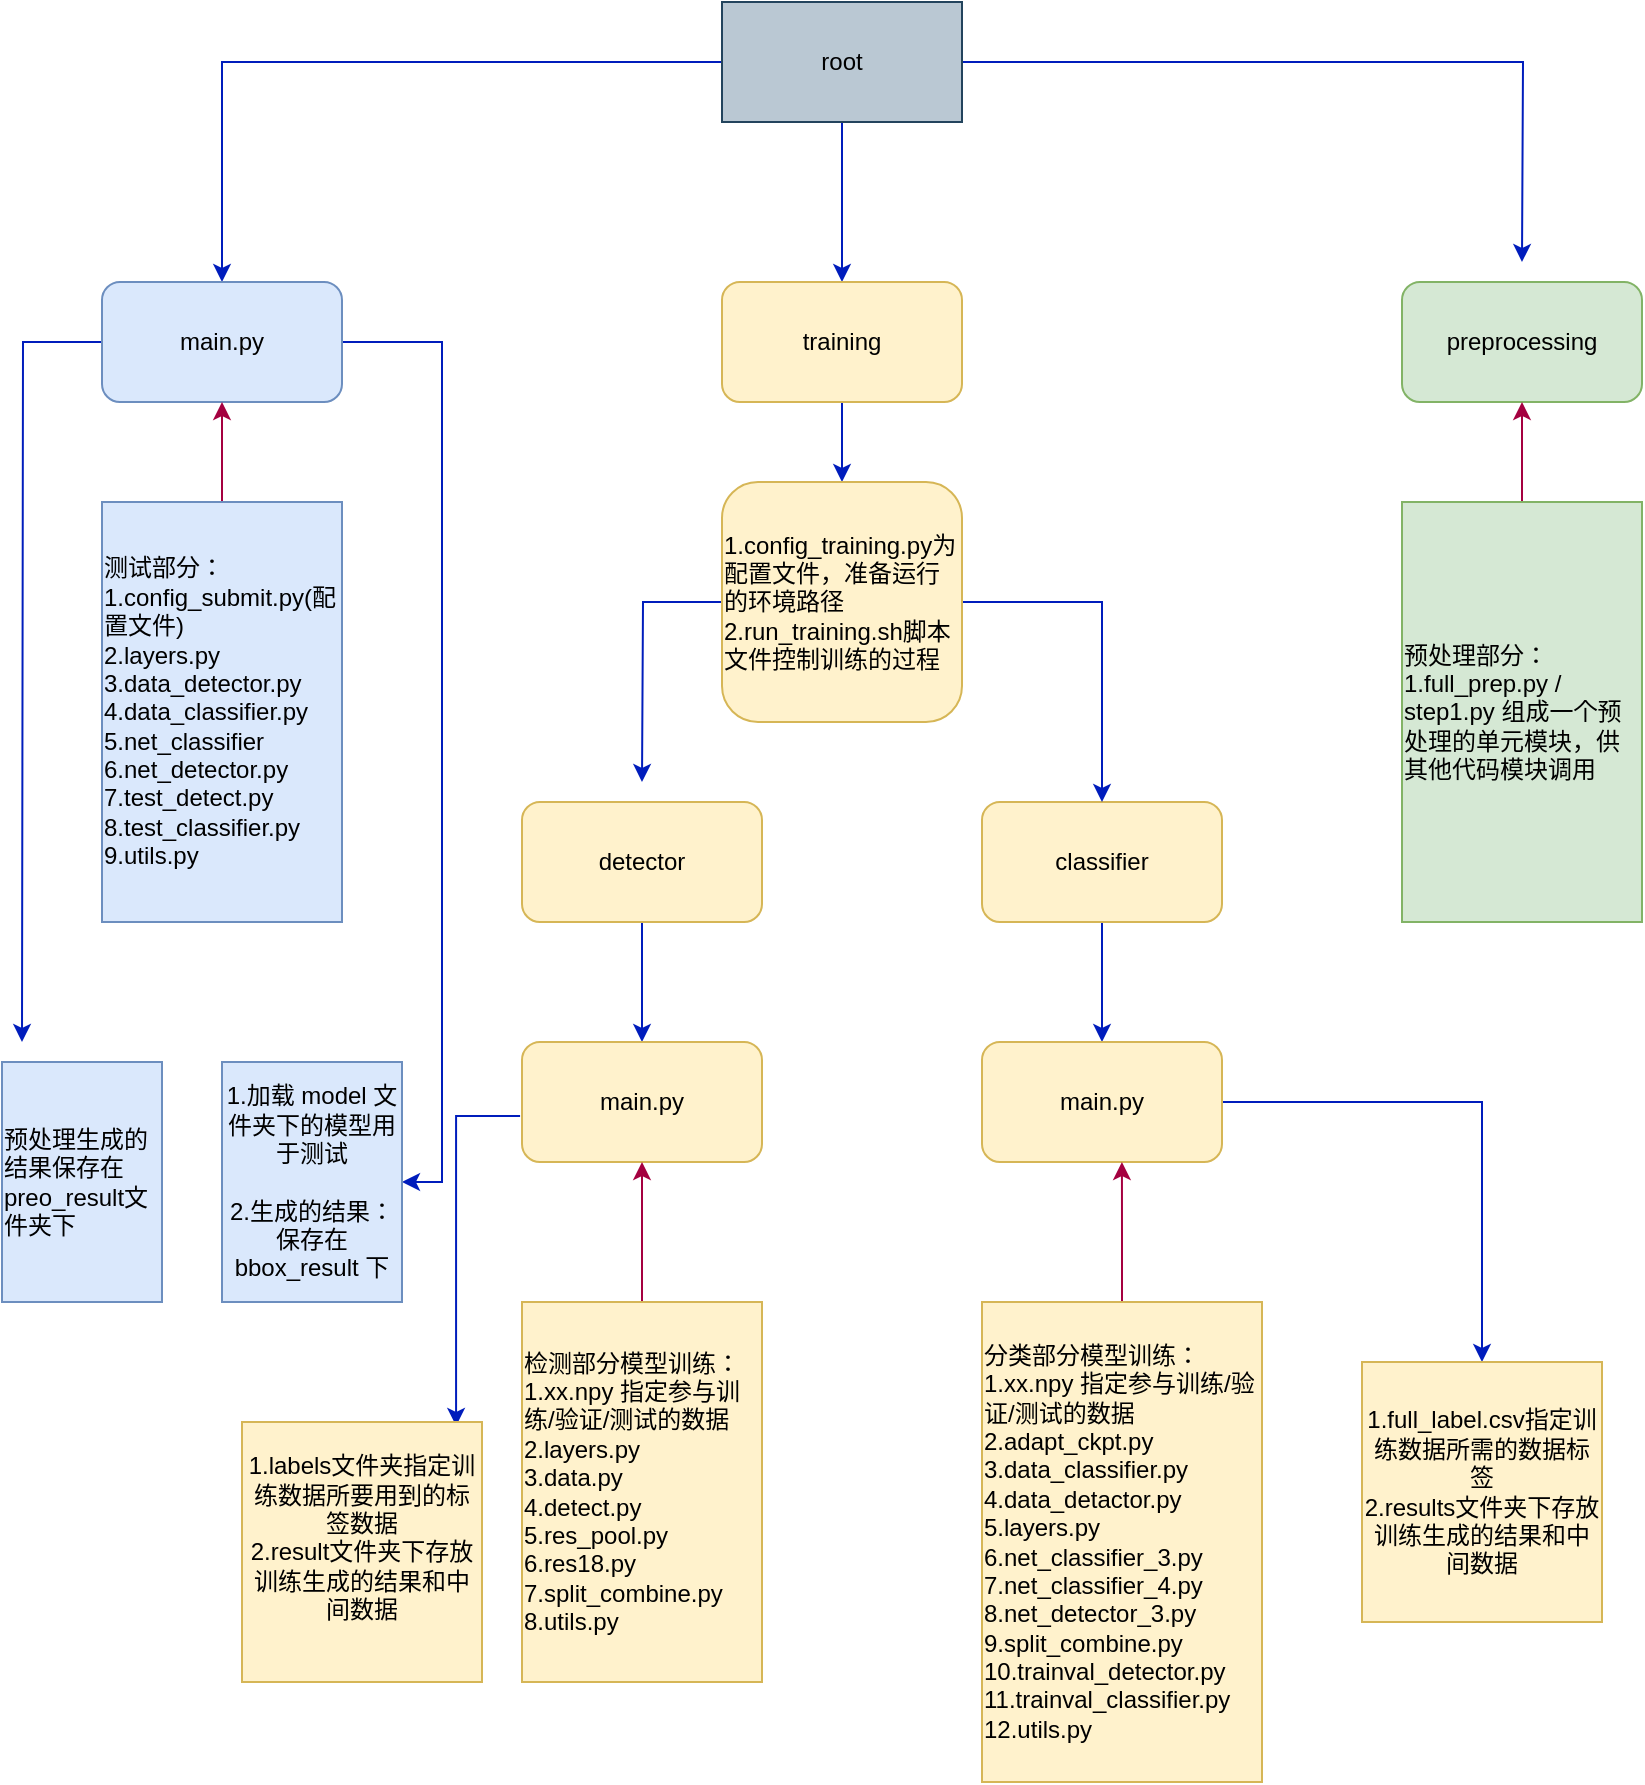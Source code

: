 <mxfile version="10.5.8" type="github"><diagram id="Y47cfH1cjhCvVwmgLRFj" name="Page-1"><mxGraphModel dx="2221" dy="793" grid="1" gridSize="10" guides="1" tooltips="1" connect="1" arrows="1" fold="1" page="1" pageScale="1" pageWidth="827" pageHeight="1169" math="0" shadow="0"><root><mxCell id="0"/><mxCell id="1" parent="0"/><mxCell id="hbNIhfZKZBVI0-M5QNn9-2" style="edgeStyle=orthogonalEdgeStyle;rounded=0;orthogonalLoop=1;jettySize=auto;html=1;fillColor=#0050ef;strokeColor=#001DBC;" edge="1" parent="1" source="hbNIhfZKZBVI0-M5QNn9-1" target="hbNIhfZKZBVI0-M5QNn9-3"><mxGeometry relative="1" as="geometry"><mxPoint x="80" y="160" as="targetPoint"/></mxGeometry></mxCell><mxCell id="hbNIhfZKZBVI0-M5QNn9-8" style="edgeStyle=orthogonalEdgeStyle;rounded=0;orthogonalLoop=1;jettySize=auto;html=1;fillColor=#0050ef;strokeColor=#001DBC;" edge="1" parent="1" source="hbNIhfZKZBVI0-M5QNn9-1" target="hbNIhfZKZBVI0-M5QNn9-5"><mxGeometry relative="1" as="geometry"/></mxCell><mxCell id="hbNIhfZKZBVI0-M5QNn9-9" style="edgeStyle=orthogonalEdgeStyle;rounded=0;orthogonalLoop=1;jettySize=auto;html=1;fillColor=#0050ef;strokeColor=#001DBC;" edge="1" parent="1" source="hbNIhfZKZBVI0-M5QNn9-1"><mxGeometry relative="1" as="geometry"><mxPoint x="720" y="150" as="targetPoint"/></mxGeometry></mxCell><mxCell id="hbNIhfZKZBVI0-M5QNn9-1" value="root" style="rounded=0;whiteSpace=wrap;html=1;fillColor=#bac8d3;strokeColor=#23445d;" vertex="1" parent="1"><mxGeometry x="320" y="20" width="120" height="60" as="geometry"/></mxCell><mxCell id="hbNIhfZKZBVI0-M5QNn9-18" style="edgeStyle=orthogonalEdgeStyle;rounded=0;orthogonalLoop=1;jettySize=auto;html=1;exitX=1;exitY=0.5;exitDx=0;exitDy=0;entryX=1;entryY=0.5;entryDx=0;entryDy=0;fillColor=#0050ef;strokeColor=#001DBC;" edge="1" parent="1" source="hbNIhfZKZBVI0-M5QNn9-3" target="hbNIhfZKZBVI0-M5QNn9-17"><mxGeometry relative="1" as="geometry"/></mxCell><mxCell id="hbNIhfZKZBVI0-M5QNn9-27" style="edgeStyle=orthogonalEdgeStyle;rounded=0;orthogonalLoop=1;jettySize=auto;html=1;fillColor=#0050ef;strokeColor=#001DBC;" edge="1" parent="1" source="hbNIhfZKZBVI0-M5QNn9-3"><mxGeometry relative="1" as="geometry"><mxPoint x="-30" y="540" as="targetPoint"/></mxGeometry></mxCell><mxCell id="hbNIhfZKZBVI0-M5QNn9-3" value="main.py" style="rounded=1;whiteSpace=wrap;html=1;fillColor=#dae8fc;strokeColor=#6c8ebf;" vertex="1" parent="1"><mxGeometry x="10" y="160" width="120" height="60" as="geometry"/></mxCell><mxCell id="hbNIhfZKZBVI0-M5QNn9-33" value="" style="edgeStyle=orthogonalEdgeStyle;rounded=0;orthogonalLoop=1;jettySize=auto;html=1;strokeColor=#001DBC;fillColor=#0050ef;" edge="1" parent="1" source="hbNIhfZKZBVI0-M5QNn9-5" target="hbNIhfZKZBVI0-M5QNn9-32"><mxGeometry relative="1" as="geometry"/></mxCell><mxCell id="hbNIhfZKZBVI0-M5QNn9-5" value="training" style="rounded=1;whiteSpace=wrap;html=1;fillColor=#fff2cc;strokeColor=#d6b656;" vertex="1" parent="1"><mxGeometry x="320" y="160" width="120" height="60" as="geometry"/></mxCell><mxCell id="hbNIhfZKZBVI0-M5QNn9-7" value="preprocessing" style="rounded=1;whiteSpace=wrap;html=1;fillColor=#d5e8d4;strokeColor=#82b366;" vertex="1" parent="1"><mxGeometry x="660" y="160" width="120" height="60" as="geometry"/></mxCell><mxCell id="hbNIhfZKZBVI0-M5QNn9-13" value="" style="edgeStyle=orthogonalEdgeStyle;rounded=0;orthogonalLoop=1;jettySize=auto;html=1;fillColor=#d80073;strokeColor=#A50040;" edge="1" parent="1" source="hbNIhfZKZBVI0-M5QNn9-11" target="hbNIhfZKZBVI0-M5QNn9-3"><mxGeometry relative="1" as="geometry"/></mxCell><mxCell id="hbNIhfZKZBVI0-M5QNn9-11" value="&lt;div align=&quot;left&quot;&gt;测试部分：&lt;br&gt;&lt;/div&gt;&lt;div align=&quot;left&quot;&gt;1.config_submit.py(配置文件)&lt;/div&gt;&lt;div align=&quot;left&quot;&gt;2.layers.py&lt;/div&gt;&lt;div align=&quot;left&quot;&gt;3.data_detector.py&lt;/div&gt;&lt;div align=&quot;left&quot;&gt;4.data_classifier.py&lt;/div&gt;&lt;div align=&quot;left&quot;&gt;5.net_classifier&lt;/div&gt;&lt;div align=&quot;left&quot;&gt;6.net_detector.py&lt;/div&gt;&lt;div align=&quot;left&quot;&gt;7.test_detect.py&lt;/div&gt;&lt;div align=&quot;left&quot;&gt;8.test_classifier.py&lt;/div&gt;&lt;div align=&quot;left&quot;&gt;9.utils.py&lt;br&gt;&lt;/div&gt;" style="rounded=0;whiteSpace=wrap;html=1;fillColor=#dae8fc;strokeColor=#6c8ebf;" vertex="1" parent="1"><mxGeometry x="10" y="270" width="120" height="210" as="geometry"/></mxCell><mxCell id="hbNIhfZKZBVI0-M5QNn9-16" value="" style="edgeStyle=orthogonalEdgeStyle;rounded=0;orthogonalLoop=1;jettySize=auto;html=1;fillColor=#d80073;strokeColor=#A50040;" edge="1" parent="1" source="hbNIhfZKZBVI0-M5QNn9-14" target="hbNIhfZKZBVI0-M5QNn9-7"><mxGeometry relative="1" as="geometry"/></mxCell><mxCell id="hbNIhfZKZBVI0-M5QNn9-14" value="&lt;div align=&quot;left&quot;&gt;预处理部分：&lt;/div&gt;&lt;div align=&quot;left&quot;&gt;1.full_prep.py / step1.py 组成一个预处理的单元模块，供其他代码模块调用&lt;br&gt;&lt;/div&gt;" style="rounded=0;whiteSpace=wrap;html=1;fillColor=#d5e8d4;strokeColor=#82b366;" vertex="1" parent="1"><mxGeometry x="660" y="270" width="120" height="210" as="geometry"/></mxCell><mxCell id="hbNIhfZKZBVI0-M5QNn9-17" value="&lt;div&gt;1.加载 model 文件夹下的模型用于测试&lt;/div&gt;&lt;div&gt;&lt;br&gt;&lt;/div&gt;&lt;div&gt;2.生成的结果：&lt;/div&gt;&lt;div&gt;保存在bbox_result 下&lt;br&gt;&lt;/div&gt;" style="rounded=0;whiteSpace=wrap;html=1;fillColor=#dae8fc;strokeColor=#6c8ebf;" vertex="1" parent="1"><mxGeometry x="70" y="550" width="90" height="120" as="geometry"/></mxCell><mxCell id="hbNIhfZKZBVI0-M5QNn9-19" value="&lt;div align=&quot;left&quot;&gt;预处理生成的结果保存在preo_result文件夹下&lt;br&gt;&lt;/div&gt;" style="rounded=0;whiteSpace=wrap;html=1;fillColor=#dae8fc;strokeColor=#6c8ebf;" vertex="1" parent="1"><mxGeometry x="-40" y="550" width="80" height="120" as="geometry"/></mxCell><mxCell id="hbNIhfZKZBVI0-M5QNn9-41" style="edgeStyle=orthogonalEdgeStyle;rounded=0;orthogonalLoop=1;jettySize=auto;html=1;strokeColor=#001DBC;entryX=0.5;entryY=0;entryDx=0;entryDy=0;fillColor=#0050ef;" edge="1" parent="1" source="hbNIhfZKZBVI0-M5QNn9-28" target="hbNIhfZKZBVI0-M5QNn9-38"><mxGeometry relative="1" as="geometry"><mxPoint x="280" y="530" as="targetPoint"/></mxGeometry></mxCell><mxCell id="hbNIhfZKZBVI0-M5QNn9-28" value="detector" style="rounded=1;whiteSpace=wrap;html=1;fillColor=#fff2cc;strokeColor=#d6b656;" vertex="1" parent="1"><mxGeometry x="220" y="420" width="120" height="60" as="geometry"/></mxCell><mxCell id="hbNIhfZKZBVI0-M5QNn9-43" style="edgeStyle=orthogonalEdgeStyle;rounded=0;orthogonalLoop=1;jettySize=auto;html=1;entryX=0.5;entryY=0;entryDx=0;entryDy=0;strokeColor=#001DBC;fillColor=#0050ef;" edge="1" parent="1" source="hbNIhfZKZBVI0-M5QNn9-29" target="hbNIhfZKZBVI0-M5QNn9-39"><mxGeometry relative="1" as="geometry"/></mxCell><mxCell id="hbNIhfZKZBVI0-M5QNn9-29" value="classifier" style="rounded=1;whiteSpace=wrap;html=1;fillColor=#fff2cc;strokeColor=#d6b656;" vertex="1" parent="1"><mxGeometry x="450" y="420" width="120" height="60" as="geometry"/></mxCell><mxCell id="hbNIhfZKZBVI0-M5QNn9-35" style="edgeStyle=orthogonalEdgeStyle;rounded=0;orthogonalLoop=1;jettySize=auto;html=1;strokeColor=#001DBC;fillColor=#0050ef;" edge="1" parent="1" source="hbNIhfZKZBVI0-M5QNn9-32"><mxGeometry relative="1" as="geometry"><mxPoint x="280" y="410" as="targetPoint"/></mxGeometry></mxCell><mxCell id="hbNIhfZKZBVI0-M5QNn9-37" style="edgeStyle=orthogonalEdgeStyle;rounded=0;orthogonalLoop=1;jettySize=auto;html=1;entryX=0.5;entryY=0;entryDx=0;entryDy=0;strokeColor=#001DBC;fillColor=#0050ef;" edge="1" parent="1" source="hbNIhfZKZBVI0-M5QNn9-32" target="hbNIhfZKZBVI0-M5QNn9-29"><mxGeometry relative="1" as="geometry"/></mxCell><mxCell id="hbNIhfZKZBVI0-M5QNn9-32" value="&lt;div align=&quot;left&quot;&gt;1.config_training.py为配置文件，准备运行的环境路径&lt;/div&gt;&lt;div align=&quot;left&quot;&gt;2.run_training.sh脚本文件控制训练的过程&lt;/div&gt;" style="rounded=1;whiteSpace=wrap;html=1;fillColor=#fff2cc;strokeColor=#d6b656;" vertex="1" parent="1"><mxGeometry x="320" y="260" width="120" height="120" as="geometry"/></mxCell><mxCell id="hbNIhfZKZBVI0-M5QNn9-58" style="edgeStyle=elbowEdgeStyle;rounded=0;orthogonalLoop=1;jettySize=auto;elbow=vertical;html=1;strokeColor=#001DBC;entryX=0.892;entryY=0.015;entryDx=0;entryDy=0;entryPerimeter=0;fillColor=#0050ef;exitX=-0.008;exitY=0.617;exitDx=0;exitDy=0;exitPerimeter=0;" edge="1" parent="1" source="hbNIhfZKZBVI0-M5QNn9-38" target="hbNIhfZKZBVI0-M5QNn9-49"><mxGeometry relative="1" as="geometry"><mxPoint x="200" y="580" as="targetPoint"/><Array as="points"><mxPoint x="200" y="577"/></Array></mxGeometry></mxCell><mxCell id="hbNIhfZKZBVI0-M5QNn9-38" value="main.py" style="rounded=1;whiteSpace=wrap;html=1;fillColor=#fff2cc;strokeColor=#d6b656;" vertex="1" parent="1"><mxGeometry x="220" y="540" width="120" height="60" as="geometry"/></mxCell><mxCell id="hbNIhfZKZBVI0-M5QNn9-66" style="edgeStyle=elbowEdgeStyle;rounded=0;orthogonalLoop=1;jettySize=auto;elbow=vertical;html=1;entryX=0.5;entryY=0;entryDx=0;entryDy=0;strokeColor=#001DBC;fillColor=#0050ef;" edge="1" parent="1" source="hbNIhfZKZBVI0-M5QNn9-39" target="hbNIhfZKZBVI0-M5QNn9-60"><mxGeometry relative="1" as="geometry"><Array as="points"><mxPoint x="630" y="570"/></Array></mxGeometry></mxCell><mxCell id="hbNIhfZKZBVI0-M5QNn9-39" value="main.py" style="rounded=1;whiteSpace=wrap;html=1;fillColor=#fff2cc;strokeColor=#d6b656;" vertex="1" parent="1"><mxGeometry x="450" y="540" width="120" height="60" as="geometry"/></mxCell><mxCell id="hbNIhfZKZBVI0-M5QNn9-47" style="edgeStyle=orthogonalEdgeStyle;rounded=0;orthogonalLoop=1;jettySize=auto;html=1;entryX=0.5;entryY=1;entryDx=0;entryDy=0;strokeColor=#A50040;fillColor=#d80073;" edge="1" parent="1" source="hbNIhfZKZBVI0-M5QNn9-44" target="hbNIhfZKZBVI0-M5QNn9-38"><mxGeometry relative="1" as="geometry"/></mxCell><mxCell id="hbNIhfZKZBVI0-M5QNn9-44" value="&lt;div align=&quot;left&quot;&gt;检测部分模型训练：&lt;/div&gt;&lt;div align=&quot;left&quot;&gt;1.xx.npy 指定参与训练/验证/测试的数据&lt;/div&gt;&lt;div align=&quot;left&quot;&gt;2.layers.py&lt;/div&gt;&lt;div align=&quot;left&quot;&gt;3.data.py&lt;/div&gt;&lt;div align=&quot;left&quot;&gt;4.detect.py&lt;/div&gt;&lt;div align=&quot;left&quot;&gt;5.res_pool.py&lt;/div&gt;&lt;div align=&quot;left&quot;&gt;6.res18.py&lt;/div&gt;&lt;div align=&quot;left&quot;&gt;7.split_combine.py&lt;/div&gt;&lt;div align=&quot;left&quot;&gt;8.utils.py&lt;br&gt;&lt;/div&gt;" style="rounded=0;whiteSpace=wrap;html=1;fillColor=#fff2cc;strokeColor=#d6b656;" vertex="1" parent="1"><mxGeometry x="220" y="670" width="120" height="190" as="geometry"/></mxCell><mxCell id="hbNIhfZKZBVI0-M5QNn9-59" style="edgeStyle=elbowEdgeStyle;rounded=0;orthogonalLoop=1;jettySize=auto;elbow=vertical;html=1;entryX=0.583;entryY=1;entryDx=0;entryDy=0;entryPerimeter=0;strokeColor=#A50040;fillColor=#d80073;" edge="1" parent="1" source="hbNIhfZKZBVI0-M5QNn9-48" target="hbNIhfZKZBVI0-M5QNn9-39"><mxGeometry relative="1" as="geometry"/></mxCell><mxCell id="hbNIhfZKZBVI0-M5QNn9-48" value="&lt;div align=&quot;left&quot;&gt;分类部分模型训练：&lt;/div&gt;&lt;div align=&quot;left&quot;&gt;1.xx.npy 指定参与训练/验证/测试的数据&lt;/div&gt;&lt;div align=&quot;left&quot;&gt;2.adapt_ckpt.py&lt;/div&gt;&lt;div align=&quot;left&quot;&gt;3.data_classifier.py&lt;/div&gt;&lt;div align=&quot;left&quot;&gt;4.data_detactor.py&lt;/div&gt;&lt;div align=&quot;left&quot;&gt;5.layers.py&lt;/div&gt;&lt;div align=&quot;left&quot;&gt;6.net_classifier_3.py&lt;/div&gt;&lt;div align=&quot;left&quot;&gt;7.net_classifier_4.py&lt;/div&gt;&lt;div align=&quot;left&quot;&gt;8.net_detector_3.py&lt;/div&gt;&lt;div align=&quot;left&quot;&gt;9.split_combine.py&lt;/div&gt;&lt;div align=&quot;left&quot;&gt;10.trainval_detector.py&lt;/div&gt;&lt;div align=&quot;left&quot;&gt;11.trainval_classifier.py&lt;/div&gt;&lt;div align=&quot;left&quot;&gt;12.utils.py&lt;br&gt;&lt;/div&gt;" style="rounded=0;whiteSpace=wrap;html=1;fillColor=#fff2cc;strokeColor=#d6b656;" vertex="1" parent="1"><mxGeometry x="450" y="670" width="140" height="240" as="geometry"/></mxCell><mxCell id="hbNIhfZKZBVI0-M5QNn9-49" value="&lt;div&gt;1.labels文件夹指定训练数据所要用到的标签数据&lt;/div&gt;&lt;div&gt;2.result文件夹下存放训练生成的结果和中间数据&lt;br&gt;&lt;/div&gt;&lt;div&gt;&lt;br&gt;&lt;/div&gt;" style="rounded=0;whiteSpace=wrap;html=1;fillColor=#fff2cc;strokeColor=#d6b656;" vertex="1" parent="1"><mxGeometry x="80" y="730" width="120" height="130" as="geometry"/></mxCell><mxCell id="hbNIhfZKZBVI0-M5QNn9-60" value="&lt;div&gt;1.full_label.csv指定训练数据所需的数据标签&lt;/div&gt;&lt;div&gt;2.results文件夹下存放训练生成的结果和中间数据&lt;br&gt;&lt;/div&gt;" style="rounded=0;whiteSpace=wrap;html=1;fillColor=#fff2cc;strokeColor=#d6b656;" vertex="1" parent="1"><mxGeometry x="640" y="700" width="120" height="130" as="geometry"/></mxCell></root></mxGraphModel></diagram></mxfile>